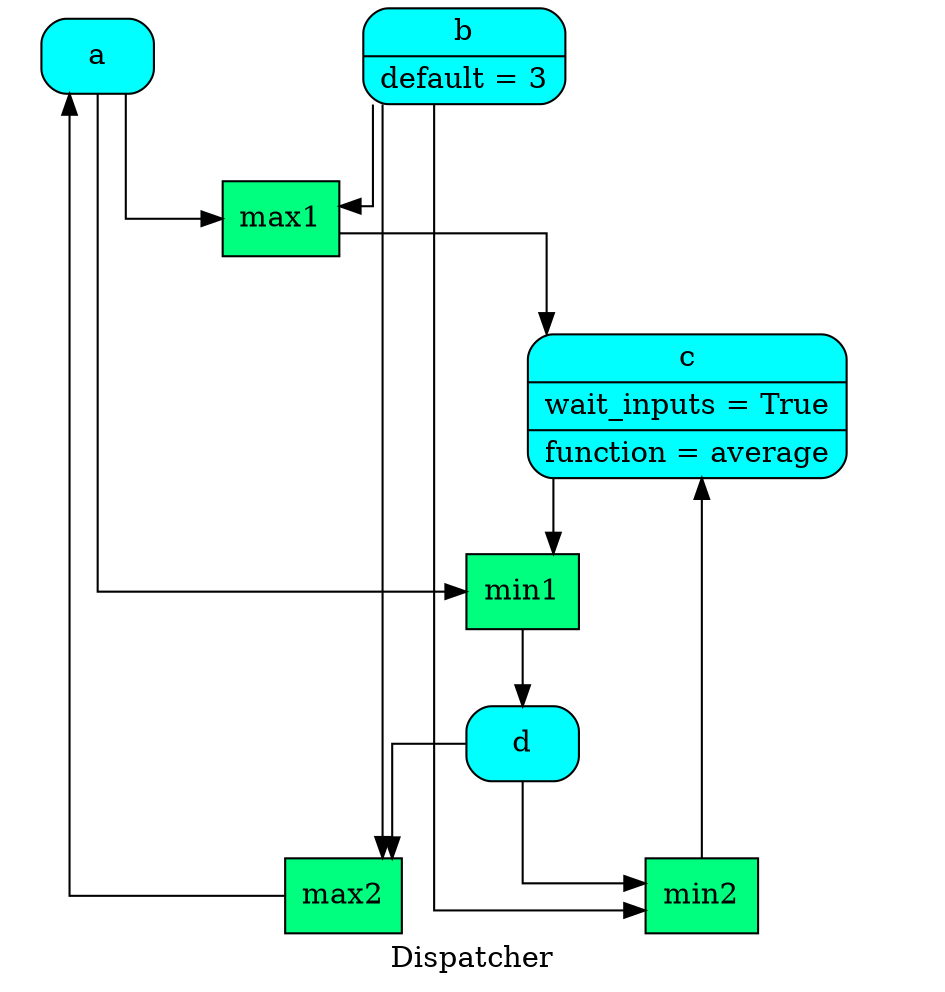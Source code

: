 digraph Dispatcher {
	graph [ratio=1]
	node [style=filled]
	label = "Dispatcher"
	splines = ortho
		Dispatcher_5285838715725610368 [label="{ a  }" fillcolor=cyan shape=Mrecord]
		Dispatcher_5228659166606141328 [label="{ max2  }" fillcolor=springgreen shape=record]
		"Dispatcher_-1283898629557077595" [label="{ c | wait_inputs = True | function = average }" fillcolor=cyan shape=Mrecord]
		Dispatcher_5113480376194660071 [label="{ max1  }" fillcolor=springgreen shape=record]
		"Dispatcher_-4776872530784439559" [label="{ d  }" fillcolor=cyan shape=Mrecord]
		Dispatcher_842756815190668186 [label="{ b | default = 3 }" fillcolor=cyan shape=Mrecord]
		"Dispatcher_-4728119976605452165" [label="{ min1  }" fillcolor=springgreen shape=record]
		"Dispatcher_-5866027674290963522" [label="{ min2  }" fillcolor=springgreen shape=record]
			Dispatcher_5285838715725610368 -> "Dispatcher_-4728119976605452165"
			Dispatcher_5285838715725610368 -> Dispatcher_5113480376194660071
			Dispatcher_5228659166606141328 -> Dispatcher_5285838715725610368
			"Dispatcher_-1283898629557077595" -> "Dispatcher_-4728119976605452165"
			Dispatcher_5113480376194660071 -> "Dispatcher_-1283898629557077595"
			"Dispatcher_-4776872530784439559" -> Dispatcher_5228659166606141328
			"Dispatcher_-4776872530784439559" -> "Dispatcher_-5866027674290963522"
			Dispatcher_842756815190668186 -> Dispatcher_5228659166606141328
			Dispatcher_842756815190668186 -> "Dispatcher_-5866027674290963522"
			Dispatcher_842756815190668186 -> Dispatcher_5113480376194660071
			"Dispatcher_-4728119976605452165" -> "Dispatcher_-4776872530784439559"
			"Dispatcher_-5866027674290963522" -> "Dispatcher_-1283898629557077595"
}